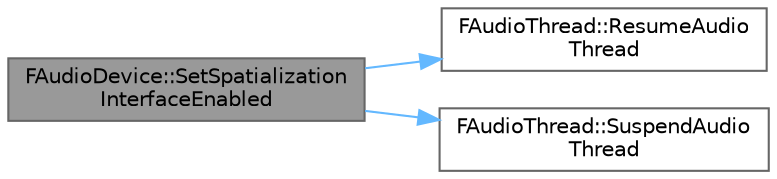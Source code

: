 digraph "FAudioDevice::SetSpatializationInterfaceEnabled"
{
 // INTERACTIVE_SVG=YES
 // LATEX_PDF_SIZE
  bgcolor="transparent";
  edge [fontname=Helvetica,fontsize=10,labelfontname=Helvetica,labelfontsize=10];
  node [fontname=Helvetica,fontsize=10,shape=box,height=0.2,width=0.4];
  rankdir="LR";
  Node1 [id="Node000001",label="FAudioDevice::SetSpatialization\lInterfaceEnabled",height=0.2,width=0.4,color="gray40", fillcolor="grey60", style="filled", fontcolor="black",tooltip=" "];
  Node1 -> Node2 [id="edge1_Node000001_Node000002",color="steelblue1",style="solid",tooltip=" "];
  Node2 [id="Node000002",label="FAudioThread::ResumeAudio\lThread",height=0.2,width=0.4,color="grey40", fillcolor="white", style="filled",URL="$da/d29/classFAudioThread.html#ac95d86a45932767920c3192db7bae390",tooltip=" "];
  Node1 -> Node3 [id="edge2_Node000001_Node000003",color="steelblue1",style="solid",tooltip=" "];
  Node3 [id="Node000003",label="FAudioThread::SuspendAudio\lThread",height=0.2,width=0.4,color="grey40", fillcolor="white", style="filled",URL="$da/d29/classFAudioThread.html#a44811b71e098d73ce908b82fc9407d1b",tooltip=" "];
}
